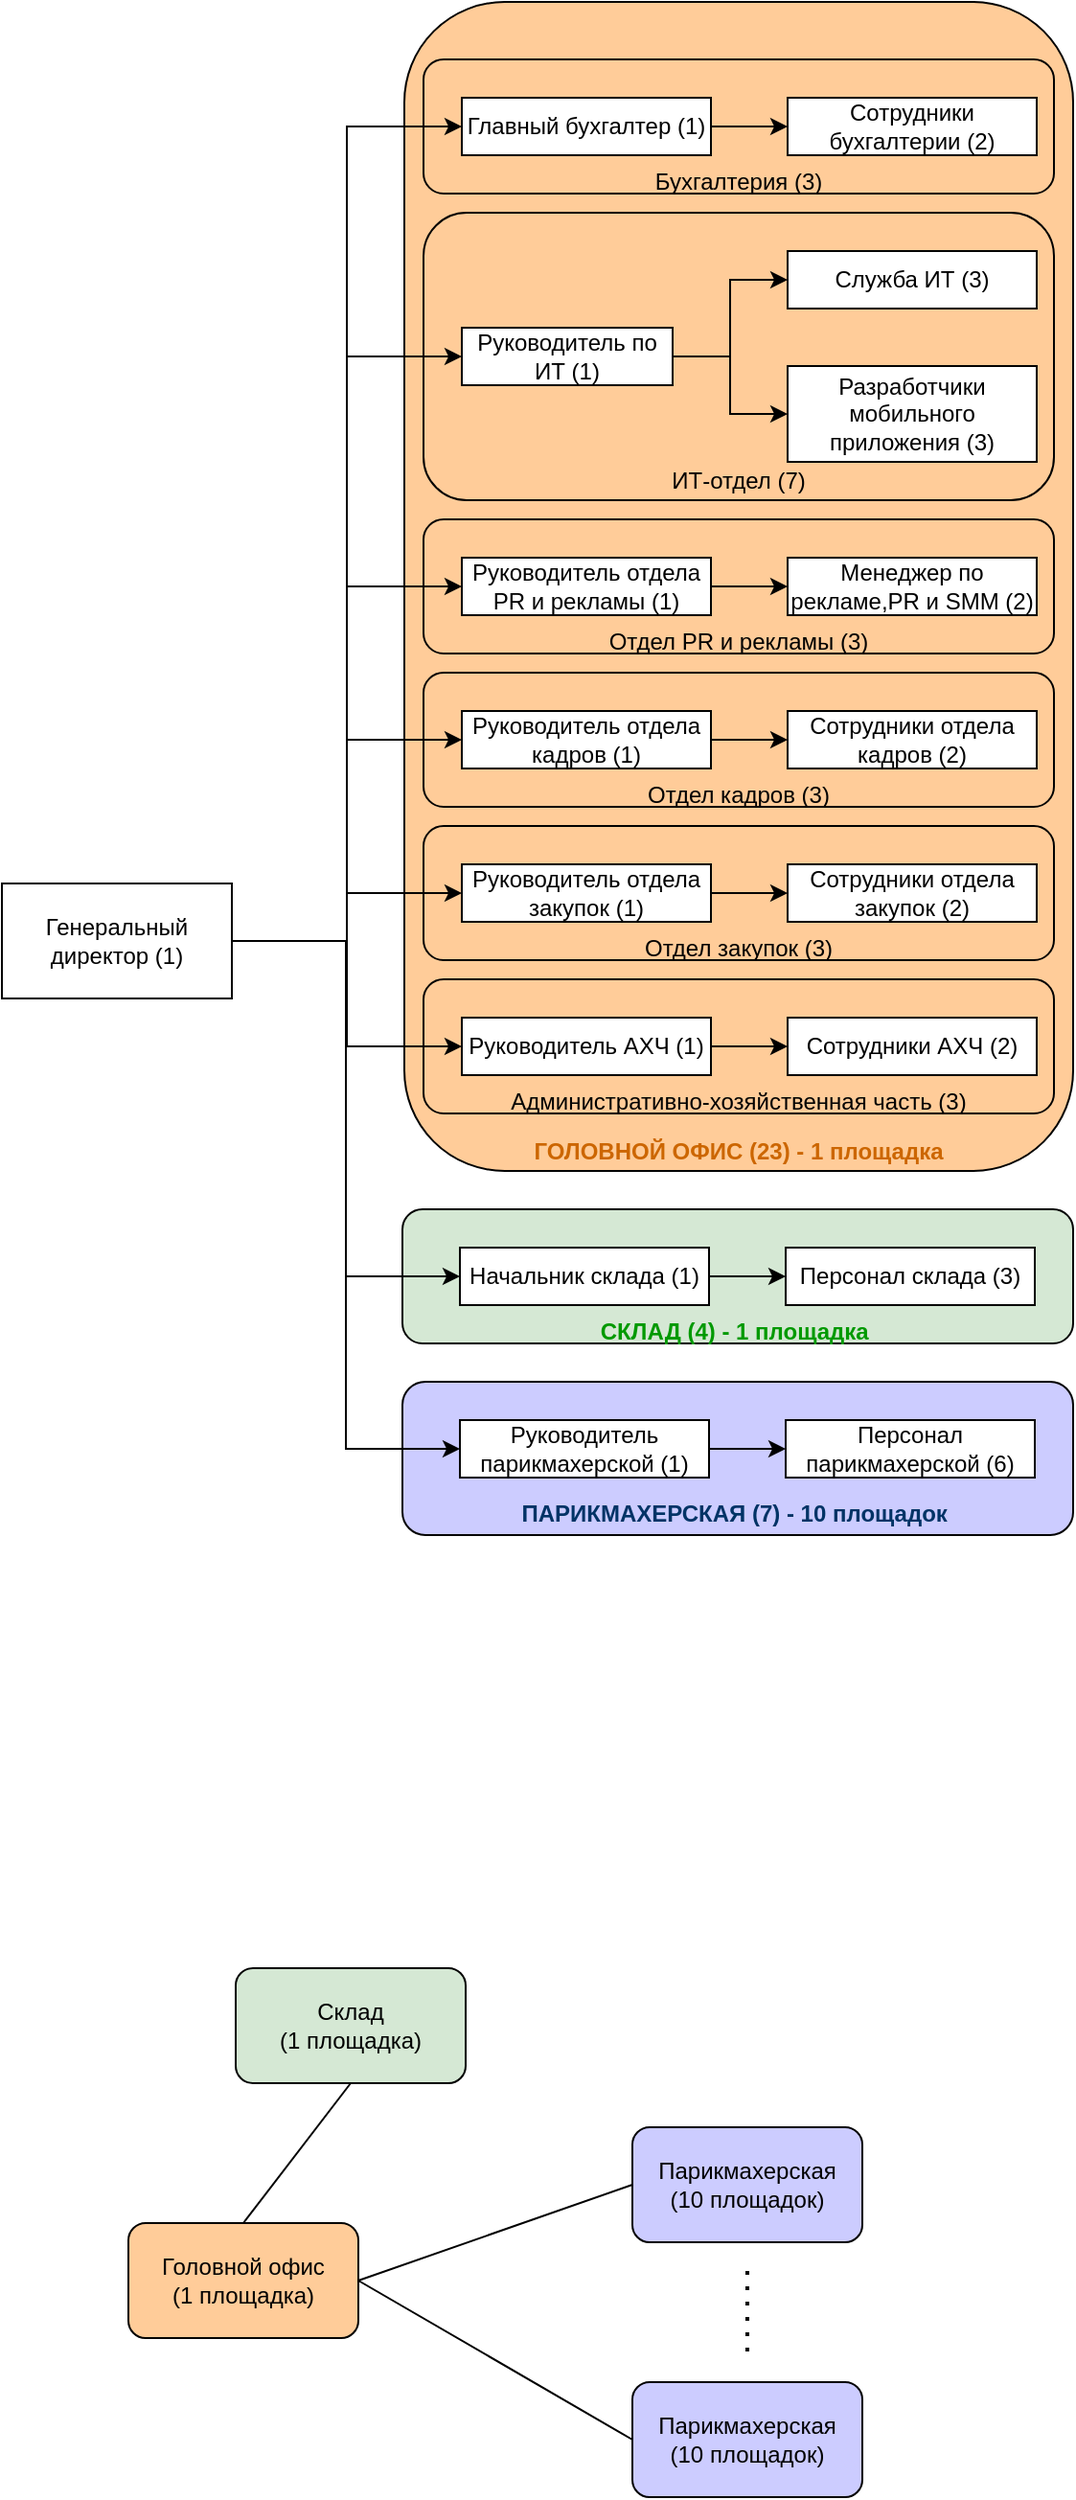 <mxfile version="22.1.0" type="device">
  <diagram name="Страница — 1" id="UAlW23GWKHoJfeEqs9-d">
    <mxGraphModel dx="1242" dy="567" grid="0" gridSize="10" guides="1" tooltips="1" connect="1" arrows="1" fold="1" page="1" pageScale="1" pageWidth="827" pageHeight="1169" math="0" shadow="0">
      <root>
        <mxCell id="0" />
        <mxCell id="1" parent="0" />
        <mxCell id="duleNhPsg_8qqcPGI_0x-1" value="Генеральный директор (1)" style="rounded=0;whiteSpace=wrap;html=1;" parent="1" vertex="1">
          <mxGeometry x="106" y="636" width="120" height="60" as="geometry" />
        </mxCell>
        <mxCell id="duleNhPsg_8qqcPGI_0x-2" value="&lt;br&gt;&lt;br&gt;&lt;br&gt;&lt;br&gt;&lt;br&gt;&lt;br&gt;&lt;br&gt;&lt;br&gt;&lt;br&gt;&lt;br&gt;&lt;br&gt;&lt;br&gt;&lt;br&gt;&lt;br&gt;&lt;br&gt;&lt;br&gt;&lt;br&gt;&lt;br&gt;&lt;br&gt;&lt;br&gt;&lt;br&gt;&lt;br&gt;&lt;br&gt;&lt;br&gt;&lt;br&gt;&lt;br&gt;&lt;br&gt;&lt;br&gt;&lt;br&gt;&lt;br&gt;&lt;br&gt;&lt;br&gt;&lt;br&gt;&lt;br&gt;&lt;br&gt;&lt;br&gt;&lt;br&gt;&lt;br&gt;&lt;br&gt;&lt;br&gt;&lt;br&gt;&lt;b&gt;&lt;font color=&quot;#cc6600&quot;&gt;ГОЛОВНОЙ ОФИС (23) - 1 площадка&lt;/font&gt;&lt;/b&gt;" style="rounded=1;whiteSpace=wrap;html=1;fillColor=#FFCC99;" parent="1" vertex="1">
          <mxGeometry x="316" y="176" width="349" height="610" as="geometry" />
        </mxCell>
        <mxCell id="duleNhPsg_8qqcPGI_0x-3" value="&lt;br&gt;&lt;br&gt;&lt;br&gt;&lt;br&gt;Бухгалтерия (3)" style="rounded=1;whiteSpace=wrap;html=1;fillColor=#FFCC99;" parent="1" vertex="1">
          <mxGeometry x="326" y="206" width="329" height="70" as="geometry" />
        </mxCell>
        <mxCell id="duleNhPsg_8qqcPGI_0x-6" style="edgeStyle=orthogonalEdgeStyle;rounded=0;orthogonalLoop=1;jettySize=auto;html=1;exitX=1;exitY=0.5;exitDx=0;exitDy=0;entryX=0;entryY=0.5;entryDx=0;entryDy=0;" parent="1" source="duleNhPsg_8qqcPGI_0x-4" target="duleNhPsg_8qqcPGI_0x-5" edge="1">
          <mxGeometry relative="1" as="geometry" />
        </mxCell>
        <mxCell id="duleNhPsg_8qqcPGI_0x-4" value="Главный бухгалтер (1)" style="rounded=0;whiteSpace=wrap;html=1;" parent="1" vertex="1">
          <mxGeometry x="346" y="226" width="130" height="30" as="geometry" />
        </mxCell>
        <mxCell id="duleNhPsg_8qqcPGI_0x-5" value="Сотрудники бухгалтерии (2)" style="rounded=0;whiteSpace=wrap;html=1;" parent="1" vertex="1">
          <mxGeometry x="516" y="226" width="130" height="30" as="geometry" />
        </mxCell>
        <mxCell id="duleNhPsg_8qqcPGI_0x-7" style="edgeStyle=orthogonalEdgeStyle;rounded=0;orthogonalLoop=1;jettySize=auto;html=1;exitX=1;exitY=0.5;exitDx=0;exitDy=0;entryX=0;entryY=0.5;entryDx=0;entryDy=0;" parent="1" source="duleNhPsg_8qqcPGI_0x-1" target="duleNhPsg_8qqcPGI_0x-4" edge="1">
          <mxGeometry relative="1" as="geometry" />
        </mxCell>
        <mxCell id="duleNhPsg_8qqcPGI_0x-8" value="&lt;br&gt;&lt;br&gt;&lt;br&gt;&lt;br&gt;&lt;br&gt;&lt;br&gt;&lt;br&gt;&lt;br&gt;&lt;br&gt;ИТ-отдел (7)" style="rounded=1;whiteSpace=wrap;html=1;fillColor=#FFCC99;" parent="1" vertex="1">
          <mxGeometry x="326" y="286" width="329" height="150" as="geometry" />
        </mxCell>
        <mxCell id="duleNhPsg_8qqcPGI_0x-9" style="edgeStyle=orthogonalEdgeStyle;rounded=0;orthogonalLoop=1;jettySize=auto;html=1;exitX=1;exitY=0.5;exitDx=0;exitDy=0;entryX=0;entryY=0.5;entryDx=0;entryDy=0;" parent="1" source="duleNhPsg_8qqcPGI_0x-10" target="duleNhPsg_8qqcPGI_0x-11" edge="1">
          <mxGeometry relative="1" as="geometry" />
        </mxCell>
        <mxCell id="duleNhPsg_8qqcPGI_0x-14" style="edgeStyle=orthogonalEdgeStyle;rounded=0;orthogonalLoop=1;jettySize=auto;html=1;exitX=1;exitY=0.5;exitDx=0;exitDy=0;entryX=0;entryY=0.5;entryDx=0;entryDy=0;" parent="1" source="duleNhPsg_8qqcPGI_0x-10" target="duleNhPsg_8qqcPGI_0x-13" edge="1">
          <mxGeometry relative="1" as="geometry" />
        </mxCell>
        <mxCell id="duleNhPsg_8qqcPGI_0x-10" value="Руководитель по ИТ (1)" style="rounded=0;whiteSpace=wrap;html=1;" parent="1" vertex="1">
          <mxGeometry x="346" y="346" width="110" height="30" as="geometry" />
        </mxCell>
        <mxCell id="duleNhPsg_8qqcPGI_0x-11" value="Служба ИТ (3)" style="rounded=0;whiteSpace=wrap;html=1;" parent="1" vertex="1">
          <mxGeometry x="516" y="306" width="130" height="30" as="geometry" />
        </mxCell>
        <mxCell id="duleNhPsg_8qqcPGI_0x-13" value="Разработчики мобильного приложения (3)" style="rounded=0;whiteSpace=wrap;html=1;" parent="1" vertex="1">
          <mxGeometry x="516" y="366" width="130" height="50" as="geometry" />
        </mxCell>
        <mxCell id="duleNhPsg_8qqcPGI_0x-15" value="&lt;br&gt;&lt;br&gt;&lt;br&gt;&lt;br&gt;Отдел PR и рекламы (3)" style="rounded=1;whiteSpace=wrap;html=1;fillColor=#FFCC99;" parent="1" vertex="1">
          <mxGeometry x="326" y="446" width="329" height="70" as="geometry" />
        </mxCell>
        <mxCell id="duleNhPsg_8qqcPGI_0x-16" style="edgeStyle=orthogonalEdgeStyle;rounded=0;orthogonalLoop=1;jettySize=auto;html=1;exitX=1;exitY=0.5;exitDx=0;exitDy=0;entryX=0;entryY=0.5;entryDx=0;entryDy=0;" parent="1" source="duleNhPsg_8qqcPGI_0x-17" target="duleNhPsg_8qqcPGI_0x-18" edge="1">
          <mxGeometry relative="1" as="geometry" />
        </mxCell>
        <mxCell id="duleNhPsg_8qqcPGI_0x-17" value="Руководитель отдела PR и рекламы (1)" style="rounded=0;whiteSpace=wrap;html=1;" parent="1" vertex="1">
          <mxGeometry x="346" y="466" width="130" height="30" as="geometry" />
        </mxCell>
        <mxCell id="duleNhPsg_8qqcPGI_0x-18" value="Менеджер по рекламе,PR и SMM (2)" style="rounded=0;whiteSpace=wrap;html=1;" parent="1" vertex="1">
          <mxGeometry x="516" y="466" width="130" height="30" as="geometry" />
        </mxCell>
        <mxCell id="duleNhPsg_8qqcPGI_0x-19" value="&lt;br&gt;&lt;br&gt;&lt;br&gt;&lt;br&gt;Отдел кадров (3)" style="rounded=1;whiteSpace=wrap;html=1;fillColor=#FFCC99;" parent="1" vertex="1">
          <mxGeometry x="326" y="526" width="329" height="70" as="geometry" />
        </mxCell>
        <mxCell id="duleNhPsg_8qqcPGI_0x-20" style="edgeStyle=orthogonalEdgeStyle;rounded=0;orthogonalLoop=1;jettySize=auto;html=1;exitX=1;exitY=0.5;exitDx=0;exitDy=0;entryX=0;entryY=0.5;entryDx=0;entryDy=0;" parent="1" source="duleNhPsg_8qqcPGI_0x-21" target="duleNhPsg_8qqcPGI_0x-22" edge="1">
          <mxGeometry relative="1" as="geometry" />
        </mxCell>
        <mxCell id="duleNhPsg_8qqcPGI_0x-21" value="Руководитель отдела кадров (1)" style="rounded=0;whiteSpace=wrap;html=1;" parent="1" vertex="1">
          <mxGeometry x="346" y="546" width="130" height="30" as="geometry" />
        </mxCell>
        <mxCell id="duleNhPsg_8qqcPGI_0x-22" value="Сотрудники отдела кадров (2)" style="rounded=0;whiteSpace=wrap;html=1;" parent="1" vertex="1">
          <mxGeometry x="516" y="546" width="130" height="30" as="geometry" />
        </mxCell>
        <mxCell id="duleNhPsg_8qqcPGI_0x-23" value="&lt;br&gt;&lt;br&gt;&lt;br&gt;&lt;br&gt;Отдел закупок (3)" style="rounded=1;whiteSpace=wrap;html=1;fillColor=#FFCC99;" parent="1" vertex="1">
          <mxGeometry x="326" y="606" width="329" height="70" as="geometry" />
        </mxCell>
        <mxCell id="duleNhPsg_8qqcPGI_0x-24" style="edgeStyle=orthogonalEdgeStyle;rounded=0;orthogonalLoop=1;jettySize=auto;html=1;exitX=1;exitY=0.5;exitDx=0;exitDy=0;entryX=0;entryY=0.5;entryDx=0;entryDy=0;" parent="1" source="duleNhPsg_8qqcPGI_0x-25" target="duleNhPsg_8qqcPGI_0x-26" edge="1">
          <mxGeometry relative="1" as="geometry" />
        </mxCell>
        <mxCell id="duleNhPsg_8qqcPGI_0x-25" value="Руководитель отдела закупок (1)" style="rounded=0;whiteSpace=wrap;html=1;" parent="1" vertex="1">
          <mxGeometry x="346" y="626" width="130" height="30" as="geometry" />
        </mxCell>
        <mxCell id="duleNhPsg_8qqcPGI_0x-26" value="Сотрудники отдела закупок (2)" style="rounded=0;whiteSpace=wrap;html=1;" parent="1" vertex="1">
          <mxGeometry x="516" y="626" width="130" height="30" as="geometry" />
        </mxCell>
        <mxCell id="duleNhPsg_8qqcPGI_0x-27" value="&lt;br&gt;&lt;br&gt;&lt;br&gt;&lt;br&gt;Административно-хозяйственная часть (3)" style="rounded=1;whiteSpace=wrap;html=1;fillColor=#FFCC99;" parent="1" vertex="1">
          <mxGeometry x="326" y="686" width="329" height="70" as="geometry" />
        </mxCell>
        <mxCell id="duleNhPsg_8qqcPGI_0x-28" style="edgeStyle=orthogonalEdgeStyle;rounded=0;orthogonalLoop=1;jettySize=auto;html=1;exitX=1;exitY=0.5;exitDx=0;exitDy=0;entryX=0;entryY=0.5;entryDx=0;entryDy=0;" parent="1" source="duleNhPsg_8qqcPGI_0x-29" target="duleNhPsg_8qqcPGI_0x-30" edge="1">
          <mxGeometry relative="1" as="geometry" />
        </mxCell>
        <mxCell id="duleNhPsg_8qqcPGI_0x-29" value="Руководитель АХЧ (1)" style="rounded=0;whiteSpace=wrap;html=1;" parent="1" vertex="1">
          <mxGeometry x="346" y="706" width="130" height="30" as="geometry" />
        </mxCell>
        <mxCell id="duleNhPsg_8qqcPGI_0x-30" value="Сотрудники АХЧ (2)" style="rounded=0;whiteSpace=wrap;html=1;" parent="1" vertex="1">
          <mxGeometry x="516" y="706" width="130" height="30" as="geometry" />
        </mxCell>
        <mxCell id="duleNhPsg_8qqcPGI_0x-33" style="edgeStyle=orthogonalEdgeStyle;rounded=0;orthogonalLoop=1;jettySize=auto;html=1;exitX=1;exitY=0.5;exitDx=0;exitDy=0;entryX=0;entryY=0.5;entryDx=0;entryDy=0;" parent="1" source="duleNhPsg_8qqcPGI_0x-1" target="duleNhPsg_8qqcPGI_0x-21" edge="1">
          <mxGeometry relative="1" as="geometry" />
        </mxCell>
        <mxCell id="duleNhPsg_8qqcPGI_0x-34" style="edgeStyle=orthogonalEdgeStyle;rounded=0;orthogonalLoop=1;jettySize=auto;html=1;exitX=1;exitY=0.5;exitDx=0;exitDy=0;entryX=0;entryY=0.5;entryDx=0;entryDy=0;" parent="1" source="duleNhPsg_8qqcPGI_0x-1" target="duleNhPsg_8qqcPGI_0x-25" edge="1">
          <mxGeometry relative="1" as="geometry" />
        </mxCell>
        <mxCell id="duleNhPsg_8qqcPGI_0x-35" style="edgeStyle=orthogonalEdgeStyle;rounded=0;orthogonalLoop=1;jettySize=auto;html=1;exitX=1;exitY=0.5;exitDx=0;exitDy=0;entryX=0;entryY=0.5;entryDx=0;entryDy=0;" parent="1" source="duleNhPsg_8qqcPGI_0x-1" target="duleNhPsg_8qqcPGI_0x-29" edge="1">
          <mxGeometry relative="1" as="geometry" />
        </mxCell>
        <mxCell id="duleNhPsg_8qqcPGI_0x-32" style="edgeStyle=orthogonalEdgeStyle;rounded=0;orthogonalLoop=1;jettySize=auto;html=1;exitX=1;exitY=0.5;exitDx=0;exitDy=0;entryX=0;entryY=0.5;entryDx=0;entryDy=0;" parent="1" source="duleNhPsg_8qqcPGI_0x-1" target="duleNhPsg_8qqcPGI_0x-17" edge="1">
          <mxGeometry relative="1" as="geometry" />
        </mxCell>
        <mxCell id="duleNhPsg_8qqcPGI_0x-31" style="edgeStyle=orthogonalEdgeStyle;rounded=0;orthogonalLoop=1;jettySize=auto;html=1;exitX=1;exitY=0.5;exitDx=0;exitDy=0;entryX=0;entryY=0.5;entryDx=0;entryDy=0;" parent="1" source="duleNhPsg_8qqcPGI_0x-1" target="duleNhPsg_8qqcPGI_0x-10" edge="1">
          <mxGeometry relative="1" as="geometry" />
        </mxCell>
        <mxCell id="duleNhPsg_8qqcPGI_0x-36" value="&lt;br&gt;&lt;br&gt;&lt;br&gt;&lt;br&gt;&lt;b&gt;&lt;font color=&quot;#009900&quot;&gt;СКЛАД (4) - 1 площадка&amp;nbsp;&lt;br&gt;&lt;/font&gt;&lt;/b&gt;" style="rounded=1;whiteSpace=wrap;html=1;fillColor=#D5E8D4;" parent="1" vertex="1">
          <mxGeometry x="315" y="806" width="350" height="70" as="geometry" />
        </mxCell>
        <mxCell id="duleNhPsg_8qqcPGI_0x-37" style="edgeStyle=orthogonalEdgeStyle;rounded=0;orthogonalLoop=1;jettySize=auto;html=1;exitX=1;exitY=0.5;exitDx=0;exitDy=0;entryX=0;entryY=0.5;entryDx=0;entryDy=0;" parent="1" source="duleNhPsg_8qqcPGI_0x-38" target="duleNhPsg_8qqcPGI_0x-39" edge="1">
          <mxGeometry relative="1" as="geometry" />
        </mxCell>
        <mxCell id="duleNhPsg_8qqcPGI_0x-38" value="Начальник склада (1)" style="rounded=0;whiteSpace=wrap;html=1;" parent="1" vertex="1">
          <mxGeometry x="345" y="826" width="130" height="30" as="geometry" />
        </mxCell>
        <mxCell id="duleNhPsg_8qqcPGI_0x-39" value="Персонал склада (3)" style="rounded=0;whiteSpace=wrap;html=1;" parent="1" vertex="1">
          <mxGeometry x="515" y="826" width="130" height="30" as="geometry" />
        </mxCell>
        <mxCell id="duleNhPsg_8qqcPGI_0x-40" style="edgeStyle=orthogonalEdgeStyle;rounded=0;orthogonalLoop=1;jettySize=auto;html=1;exitX=1;exitY=0.5;exitDx=0;exitDy=0;entryX=0;entryY=0.5;entryDx=0;entryDy=0;" parent="1" source="duleNhPsg_8qqcPGI_0x-1" target="duleNhPsg_8qqcPGI_0x-38" edge="1">
          <mxGeometry relative="1" as="geometry" />
        </mxCell>
        <mxCell id="duleNhPsg_8qqcPGI_0x-41" value="&lt;br&gt;&lt;br&gt;&lt;br&gt;&lt;br&gt;&lt;b&gt;&lt;font color=&quot;#003366&quot;&gt;ПАРИКМАХЕРСКАЯ (7) - 10 площадок&lt;/font&gt;&lt;font color=&quot;#009900&quot;&gt;&amp;nbsp;&lt;br&gt;&lt;/font&gt;&lt;/b&gt;" style="rounded=1;whiteSpace=wrap;html=1;fillColor=#CCCCFF;" parent="1" vertex="1">
          <mxGeometry x="315" y="896" width="350" height="80" as="geometry" />
        </mxCell>
        <mxCell id="duleNhPsg_8qqcPGI_0x-42" style="edgeStyle=orthogonalEdgeStyle;rounded=0;orthogonalLoop=1;jettySize=auto;html=1;exitX=1;exitY=0.5;exitDx=0;exitDy=0;entryX=0;entryY=0.5;entryDx=0;entryDy=0;" parent="1" source="duleNhPsg_8qqcPGI_0x-43" target="duleNhPsg_8qqcPGI_0x-44" edge="1">
          <mxGeometry relative="1" as="geometry" />
        </mxCell>
        <mxCell id="duleNhPsg_8qqcPGI_0x-43" value="Руководитель парикмахерской (1)" style="rounded=0;whiteSpace=wrap;html=1;" parent="1" vertex="1">
          <mxGeometry x="345" y="916" width="130" height="30" as="geometry" />
        </mxCell>
        <mxCell id="duleNhPsg_8qqcPGI_0x-44" value="Персонал парикмахерской (6)" style="rounded=0;whiteSpace=wrap;html=1;" parent="1" vertex="1">
          <mxGeometry x="515" y="916" width="130" height="30" as="geometry" />
        </mxCell>
        <mxCell id="duleNhPsg_8qqcPGI_0x-45" style="edgeStyle=orthogonalEdgeStyle;rounded=0;orthogonalLoop=1;jettySize=auto;html=1;exitX=1;exitY=0.5;exitDx=0;exitDy=0;entryX=0;entryY=0.5;entryDx=0;entryDy=0;" parent="1" source="duleNhPsg_8qqcPGI_0x-1" target="duleNhPsg_8qqcPGI_0x-43" edge="1">
          <mxGeometry relative="1" as="geometry" />
        </mxCell>
        <mxCell id="duleNhPsg_8qqcPGI_0x-47" value="Головной офис &lt;br&gt;(1 площадка)" style="rounded=1;whiteSpace=wrap;html=1;fillColor=#FFCC99;" parent="1" vertex="1">
          <mxGeometry x="172" y="1335" width="120" height="60" as="geometry" />
        </mxCell>
        <mxCell id="duleNhPsg_8qqcPGI_0x-50" value="Склад&lt;br&gt;(1 площадка)" style="rounded=1;whiteSpace=wrap;html=1;fillColor=#D5E8D4;" parent="1" vertex="1">
          <mxGeometry x="228" y="1202" width="120" height="60" as="geometry" />
        </mxCell>
        <mxCell id="duleNhPsg_8qqcPGI_0x-51" value="Парикмахерская&lt;br&gt;(10 площадок)" style="rounded=1;whiteSpace=wrap;html=1;fillColor=#CCCCFF;" parent="1" vertex="1">
          <mxGeometry x="435" y="1285" width="120" height="60" as="geometry" />
        </mxCell>
        <mxCell id="duleNhPsg_8qqcPGI_0x-53" value="Парикмахерская&lt;br&gt;(10 площадок)" style="rounded=1;whiteSpace=wrap;html=1;fillColor=#CCCCFF;" parent="1" vertex="1">
          <mxGeometry x="435" y="1418" width="120" height="60" as="geometry" />
        </mxCell>
        <mxCell id="duleNhPsg_8qqcPGI_0x-54" value="" style="endArrow=none;html=1;rounded=0;exitX=1;exitY=0.5;exitDx=0;exitDy=0;entryX=0;entryY=0.5;entryDx=0;entryDy=0;" parent="1" source="duleNhPsg_8qqcPGI_0x-47" target="duleNhPsg_8qqcPGI_0x-51" edge="1">
          <mxGeometry width="50" height="50" relative="1" as="geometry">
            <mxPoint x="321" y="1361" as="sourcePoint" />
            <mxPoint x="371" y="1311" as="targetPoint" />
          </mxGeometry>
        </mxCell>
        <mxCell id="duleNhPsg_8qqcPGI_0x-55" value="" style="endArrow=none;html=1;rounded=0;exitX=1;exitY=0.5;exitDx=0;exitDy=0;entryX=0;entryY=0.5;entryDx=0;entryDy=0;" parent="1" source="duleNhPsg_8qqcPGI_0x-47" target="duleNhPsg_8qqcPGI_0x-53" edge="1">
          <mxGeometry width="50" height="50" relative="1" as="geometry">
            <mxPoint x="302" y="1375" as="sourcePoint" />
            <mxPoint x="445" y="1325" as="targetPoint" />
          </mxGeometry>
        </mxCell>
        <mxCell id="duleNhPsg_8qqcPGI_0x-56" value="" style="endArrow=none;html=1;rounded=0;exitX=0.5;exitY=0;exitDx=0;exitDy=0;entryX=0.5;entryY=1;entryDx=0;entryDy=0;" parent="1" source="duleNhPsg_8qqcPGI_0x-47" target="duleNhPsg_8qqcPGI_0x-50" edge="1">
          <mxGeometry width="50" height="50" relative="1" as="geometry">
            <mxPoint x="312" y="1385" as="sourcePoint" />
            <mxPoint x="455" y="1335" as="targetPoint" />
          </mxGeometry>
        </mxCell>
        <mxCell id="-FGWZLwAwJdrPkHW6jCu-1" value="" style="endArrow=none;dashed=1;html=1;dashPattern=1 3;strokeWidth=2;rounded=0;" edge="1" parent="1">
          <mxGeometry width="50" height="50" relative="1" as="geometry">
            <mxPoint x="495" y="1402" as="sourcePoint" />
            <mxPoint x="495" y="1355" as="targetPoint" />
          </mxGeometry>
        </mxCell>
      </root>
    </mxGraphModel>
  </diagram>
</mxfile>
